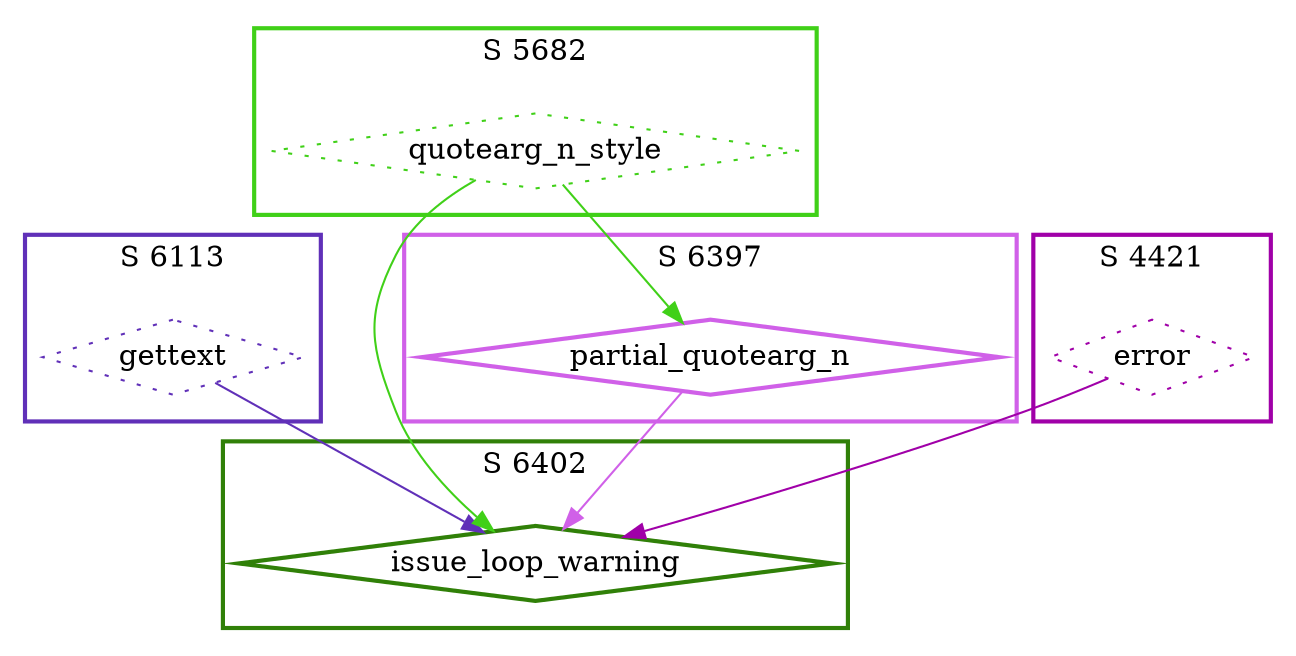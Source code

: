 digraph G {
  ratio=0.500000;
  "UV issue_loop_warning (6402)" [shape=diamond, label="issue_loop_warning",
                                  color="#308008", style=bold];
  "UV gettext (6113)" [shape=diamond, label="gettext", color="#6030B8",
                       style=dotted];
  "UV quotearg_n_style (5682)" [shape=diamond, label="quotearg_n_style",
                                color="#40D018", style=dotted];
  "UV error (4421)" [shape=diamond, label="error", color="#A000A8",
                     style=dotted];
  "UV partial_quotearg_n (6397)" [shape=diamond, label="partial_quotearg_n",
                                  color="#D060E8", style=bold];
  
  subgraph cluster_6397 { label="S 6397";
    color="#D060E8";
    style=bold;
    "UV partial_quotearg_n (6397)"; };
  subgraph cluster_4421 { label="S 4421";
    color="#A000A8";
    style=bold;
    "UV error (4421)"; };
  subgraph cluster_5682 { label="S 5682";
    color="#40D018";
    style=bold;
    "UV quotearg_n_style (5682)"; };
  subgraph cluster_6402 { label="S 6402";
    color="#308008";
    style=bold;
    "UV issue_loop_warning (6402)"; };
  subgraph cluster_6113 { label="S 6113";
    color="#6030B8";
    style=bold;
    "UV gettext (6113)"; };
  
  "UV gettext (6113)" -> "UV issue_loop_warning (6402)" [color="#6030B8"];
  "UV quotearg_n_style (5682)" -> "UV partial_quotearg_n (6397)" [color="#40D018"];
  "UV quotearg_n_style (5682)" -> "UV issue_loop_warning (6402)" [color="#40D018"];
  "UV error (4421)" -> "UV issue_loop_warning (6402)" [color="#A000A8"];
  "UV partial_quotearg_n (6397)" -> "UV issue_loop_warning (6402)" [color="#D060E8"];
  
  }